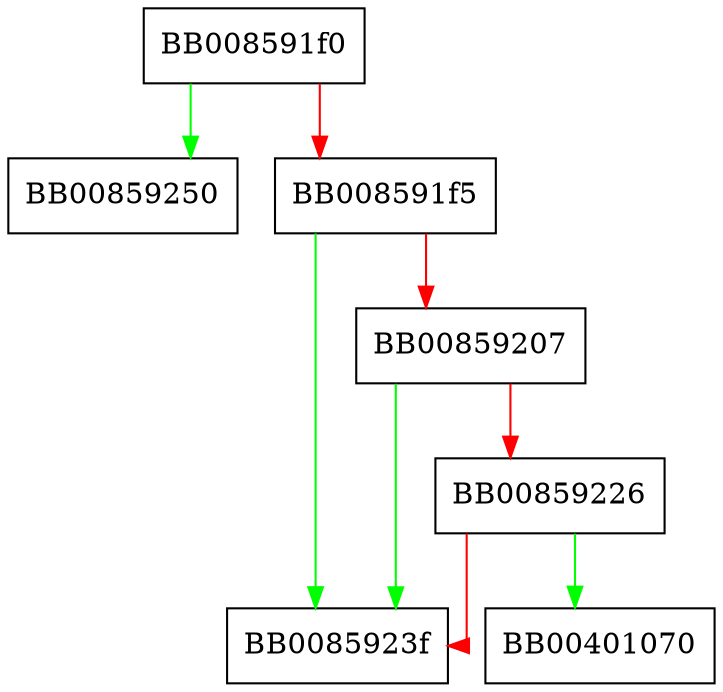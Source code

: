 digraph i2s_ASN1_IA5STRING {
  node [shape="box"];
  graph [splines=ortho];
  BB008591f0 -> BB00859250 [color="green"];
  BB008591f0 -> BB008591f5 [color="red"];
  BB008591f5 -> BB0085923f [color="green"];
  BB008591f5 -> BB00859207 [color="red"];
  BB00859207 -> BB0085923f [color="green"];
  BB00859207 -> BB00859226 [color="red"];
  BB00859226 -> BB00401070 [color="green"];
  BB00859226 -> BB0085923f [color="red"];
}